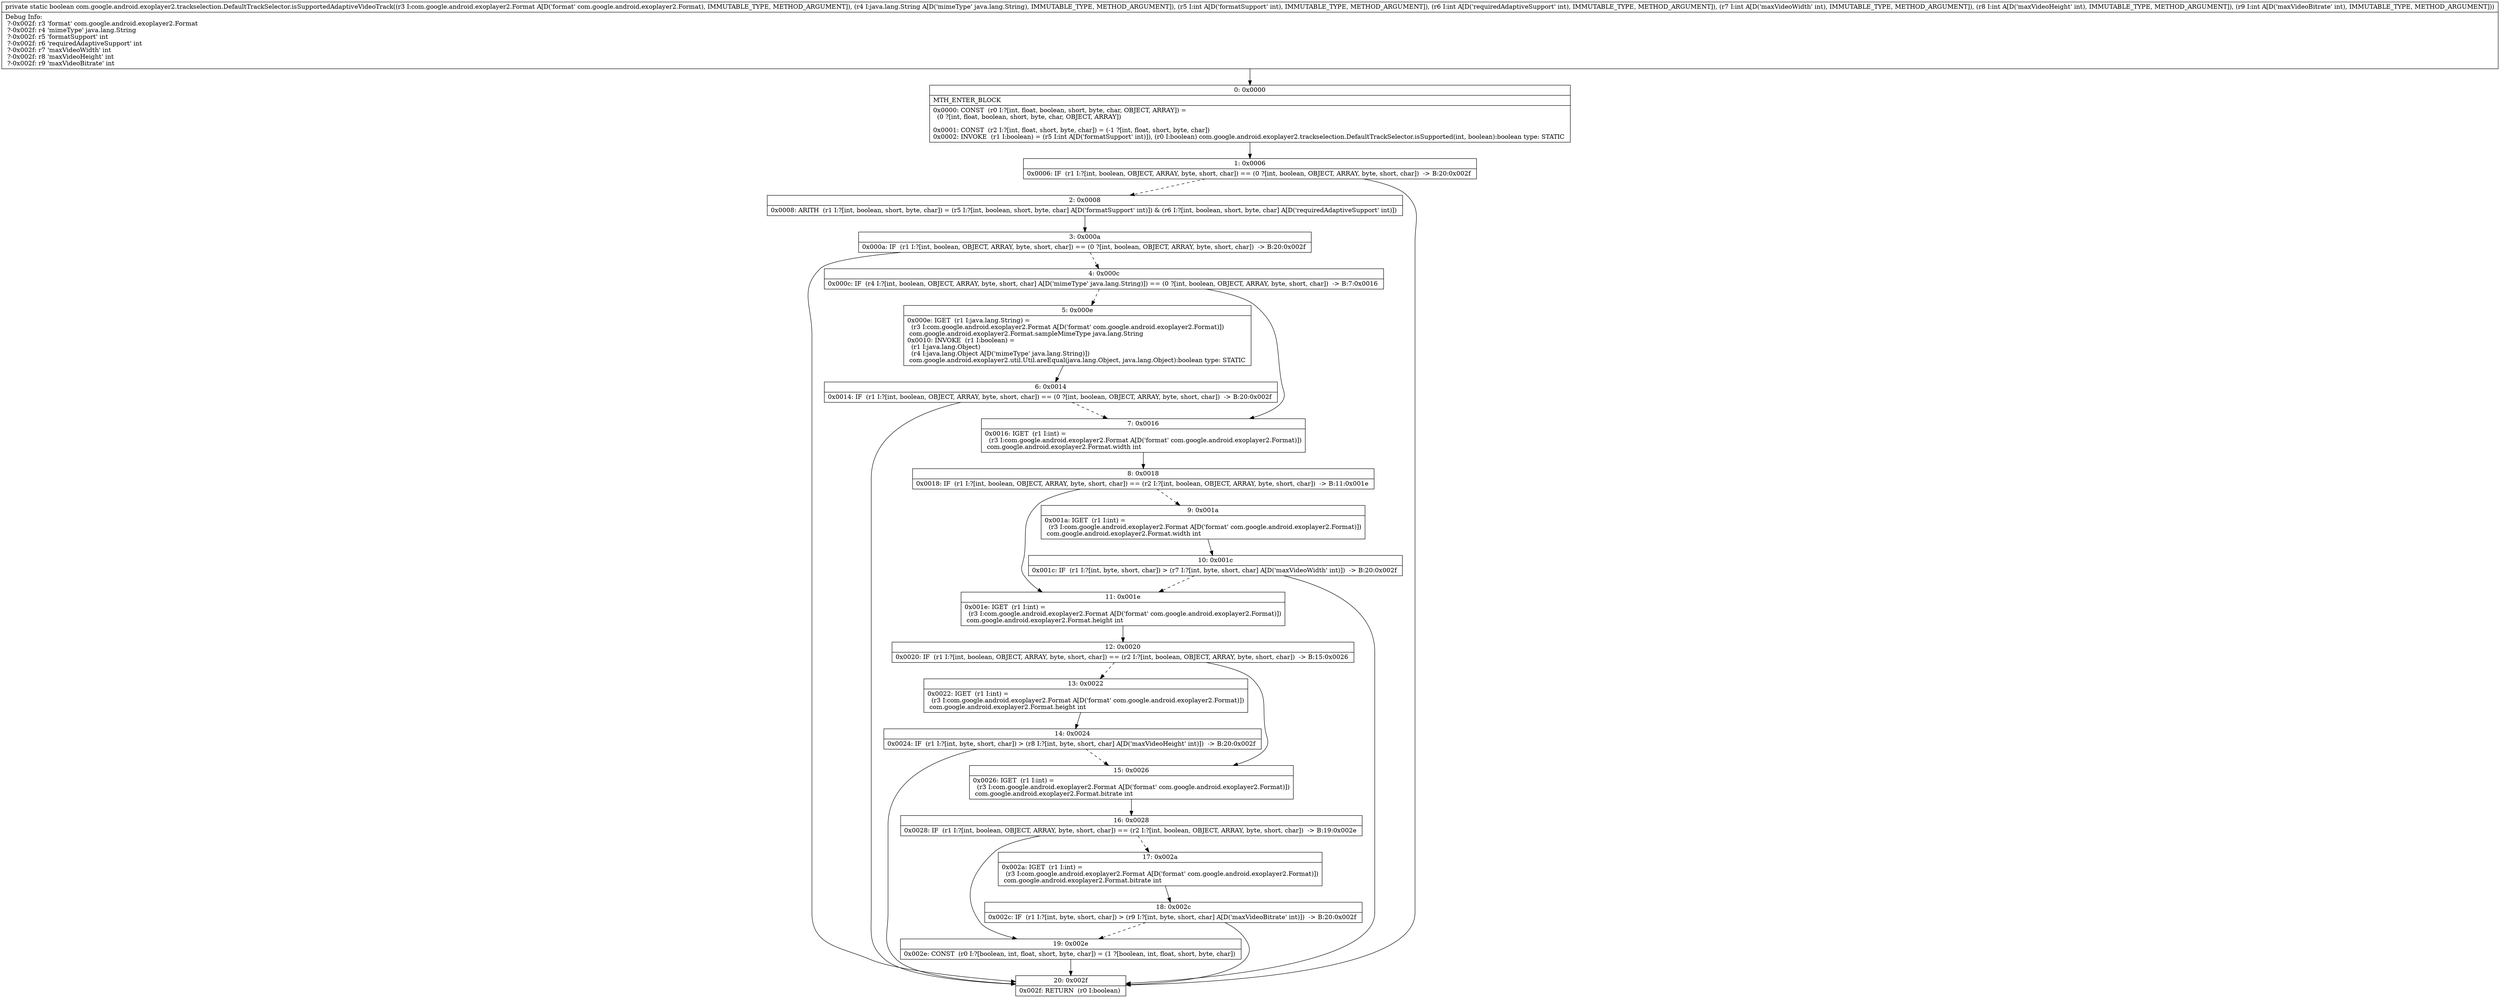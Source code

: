 digraph "CFG forcom.google.android.exoplayer2.trackselection.DefaultTrackSelector.isSupportedAdaptiveVideoTrack(Lcom\/google\/android\/exoplayer2\/Format;Ljava\/lang\/String;IIIII)Z" {
Node_0 [shape=record,label="{0\:\ 0x0000|MTH_ENTER_BLOCK\l|0x0000: CONST  (r0 I:?[int, float, boolean, short, byte, char, OBJECT, ARRAY]) = \l  (0 ?[int, float, boolean, short, byte, char, OBJECT, ARRAY])\l \l0x0001: CONST  (r2 I:?[int, float, short, byte, char]) = (\-1 ?[int, float, short, byte, char]) \l0x0002: INVOKE  (r1 I:boolean) = (r5 I:int A[D('formatSupport' int)]), (r0 I:boolean) com.google.android.exoplayer2.trackselection.DefaultTrackSelector.isSupported(int, boolean):boolean type: STATIC \l}"];
Node_1 [shape=record,label="{1\:\ 0x0006|0x0006: IF  (r1 I:?[int, boolean, OBJECT, ARRAY, byte, short, char]) == (0 ?[int, boolean, OBJECT, ARRAY, byte, short, char])  \-\> B:20:0x002f \l}"];
Node_2 [shape=record,label="{2\:\ 0x0008|0x0008: ARITH  (r1 I:?[int, boolean, short, byte, char]) = (r5 I:?[int, boolean, short, byte, char] A[D('formatSupport' int)]) & (r6 I:?[int, boolean, short, byte, char] A[D('requiredAdaptiveSupport' int)]) \l}"];
Node_3 [shape=record,label="{3\:\ 0x000a|0x000a: IF  (r1 I:?[int, boolean, OBJECT, ARRAY, byte, short, char]) == (0 ?[int, boolean, OBJECT, ARRAY, byte, short, char])  \-\> B:20:0x002f \l}"];
Node_4 [shape=record,label="{4\:\ 0x000c|0x000c: IF  (r4 I:?[int, boolean, OBJECT, ARRAY, byte, short, char] A[D('mimeType' java.lang.String)]) == (0 ?[int, boolean, OBJECT, ARRAY, byte, short, char])  \-\> B:7:0x0016 \l}"];
Node_5 [shape=record,label="{5\:\ 0x000e|0x000e: IGET  (r1 I:java.lang.String) = \l  (r3 I:com.google.android.exoplayer2.Format A[D('format' com.google.android.exoplayer2.Format)])\l com.google.android.exoplayer2.Format.sampleMimeType java.lang.String \l0x0010: INVOKE  (r1 I:boolean) = \l  (r1 I:java.lang.Object)\l  (r4 I:java.lang.Object A[D('mimeType' java.lang.String)])\l com.google.android.exoplayer2.util.Util.areEqual(java.lang.Object, java.lang.Object):boolean type: STATIC \l}"];
Node_6 [shape=record,label="{6\:\ 0x0014|0x0014: IF  (r1 I:?[int, boolean, OBJECT, ARRAY, byte, short, char]) == (0 ?[int, boolean, OBJECT, ARRAY, byte, short, char])  \-\> B:20:0x002f \l}"];
Node_7 [shape=record,label="{7\:\ 0x0016|0x0016: IGET  (r1 I:int) = \l  (r3 I:com.google.android.exoplayer2.Format A[D('format' com.google.android.exoplayer2.Format)])\l com.google.android.exoplayer2.Format.width int \l}"];
Node_8 [shape=record,label="{8\:\ 0x0018|0x0018: IF  (r1 I:?[int, boolean, OBJECT, ARRAY, byte, short, char]) == (r2 I:?[int, boolean, OBJECT, ARRAY, byte, short, char])  \-\> B:11:0x001e \l}"];
Node_9 [shape=record,label="{9\:\ 0x001a|0x001a: IGET  (r1 I:int) = \l  (r3 I:com.google.android.exoplayer2.Format A[D('format' com.google.android.exoplayer2.Format)])\l com.google.android.exoplayer2.Format.width int \l}"];
Node_10 [shape=record,label="{10\:\ 0x001c|0x001c: IF  (r1 I:?[int, byte, short, char]) \> (r7 I:?[int, byte, short, char] A[D('maxVideoWidth' int)])  \-\> B:20:0x002f \l}"];
Node_11 [shape=record,label="{11\:\ 0x001e|0x001e: IGET  (r1 I:int) = \l  (r3 I:com.google.android.exoplayer2.Format A[D('format' com.google.android.exoplayer2.Format)])\l com.google.android.exoplayer2.Format.height int \l}"];
Node_12 [shape=record,label="{12\:\ 0x0020|0x0020: IF  (r1 I:?[int, boolean, OBJECT, ARRAY, byte, short, char]) == (r2 I:?[int, boolean, OBJECT, ARRAY, byte, short, char])  \-\> B:15:0x0026 \l}"];
Node_13 [shape=record,label="{13\:\ 0x0022|0x0022: IGET  (r1 I:int) = \l  (r3 I:com.google.android.exoplayer2.Format A[D('format' com.google.android.exoplayer2.Format)])\l com.google.android.exoplayer2.Format.height int \l}"];
Node_14 [shape=record,label="{14\:\ 0x0024|0x0024: IF  (r1 I:?[int, byte, short, char]) \> (r8 I:?[int, byte, short, char] A[D('maxVideoHeight' int)])  \-\> B:20:0x002f \l}"];
Node_15 [shape=record,label="{15\:\ 0x0026|0x0026: IGET  (r1 I:int) = \l  (r3 I:com.google.android.exoplayer2.Format A[D('format' com.google.android.exoplayer2.Format)])\l com.google.android.exoplayer2.Format.bitrate int \l}"];
Node_16 [shape=record,label="{16\:\ 0x0028|0x0028: IF  (r1 I:?[int, boolean, OBJECT, ARRAY, byte, short, char]) == (r2 I:?[int, boolean, OBJECT, ARRAY, byte, short, char])  \-\> B:19:0x002e \l}"];
Node_17 [shape=record,label="{17\:\ 0x002a|0x002a: IGET  (r1 I:int) = \l  (r3 I:com.google.android.exoplayer2.Format A[D('format' com.google.android.exoplayer2.Format)])\l com.google.android.exoplayer2.Format.bitrate int \l}"];
Node_18 [shape=record,label="{18\:\ 0x002c|0x002c: IF  (r1 I:?[int, byte, short, char]) \> (r9 I:?[int, byte, short, char] A[D('maxVideoBitrate' int)])  \-\> B:20:0x002f \l}"];
Node_19 [shape=record,label="{19\:\ 0x002e|0x002e: CONST  (r0 I:?[boolean, int, float, short, byte, char]) = (1 ?[boolean, int, float, short, byte, char]) \l}"];
Node_20 [shape=record,label="{20\:\ 0x002f|0x002f: RETURN  (r0 I:boolean) \l}"];
MethodNode[shape=record,label="{private static boolean com.google.android.exoplayer2.trackselection.DefaultTrackSelector.isSupportedAdaptiveVideoTrack((r3 I:com.google.android.exoplayer2.Format A[D('format' com.google.android.exoplayer2.Format), IMMUTABLE_TYPE, METHOD_ARGUMENT]), (r4 I:java.lang.String A[D('mimeType' java.lang.String), IMMUTABLE_TYPE, METHOD_ARGUMENT]), (r5 I:int A[D('formatSupport' int), IMMUTABLE_TYPE, METHOD_ARGUMENT]), (r6 I:int A[D('requiredAdaptiveSupport' int), IMMUTABLE_TYPE, METHOD_ARGUMENT]), (r7 I:int A[D('maxVideoWidth' int), IMMUTABLE_TYPE, METHOD_ARGUMENT]), (r8 I:int A[D('maxVideoHeight' int), IMMUTABLE_TYPE, METHOD_ARGUMENT]), (r9 I:int A[D('maxVideoBitrate' int), IMMUTABLE_TYPE, METHOD_ARGUMENT]))  | Debug Info:\l  ?\-0x002f: r3 'format' com.google.android.exoplayer2.Format\l  ?\-0x002f: r4 'mimeType' java.lang.String\l  ?\-0x002f: r5 'formatSupport' int\l  ?\-0x002f: r6 'requiredAdaptiveSupport' int\l  ?\-0x002f: r7 'maxVideoWidth' int\l  ?\-0x002f: r8 'maxVideoHeight' int\l  ?\-0x002f: r9 'maxVideoBitrate' int\l}"];
MethodNode -> Node_0;
Node_0 -> Node_1;
Node_1 -> Node_2[style=dashed];
Node_1 -> Node_20;
Node_2 -> Node_3;
Node_3 -> Node_4[style=dashed];
Node_3 -> Node_20;
Node_4 -> Node_5[style=dashed];
Node_4 -> Node_7;
Node_5 -> Node_6;
Node_6 -> Node_7[style=dashed];
Node_6 -> Node_20;
Node_7 -> Node_8;
Node_8 -> Node_9[style=dashed];
Node_8 -> Node_11;
Node_9 -> Node_10;
Node_10 -> Node_11[style=dashed];
Node_10 -> Node_20;
Node_11 -> Node_12;
Node_12 -> Node_13[style=dashed];
Node_12 -> Node_15;
Node_13 -> Node_14;
Node_14 -> Node_15[style=dashed];
Node_14 -> Node_20;
Node_15 -> Node_16;
Node_16 -> Node_17[style=dashed];
Node_16 -> Node_19;
Node_17 -> Node_18;
Node_18 -> Node_19[style=dashed];
Node_18 -> Node_20;
Node_19 -> Node_20;
}

